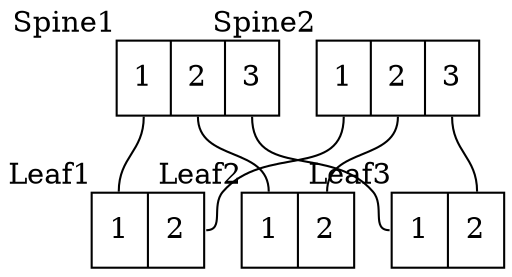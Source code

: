 // Spine-Leaf topology
graph MG {
  node [shape=record]

  Spine1 [label="<1>1|<2>2|<3>3" mac="00:00:00:00:00:11" priority=32768 xlabel=Spine1]
  Spine2 [label="<1>1|<2>2|<3>3" mac="00:00:00:00:00:12" priority=32768 xlabel=Spine2]
  Leaf1 [label="<1>1|<2>2" mac="00:00:00:00:00:21" priority=32768 xlabel=Leaf1]
  Leaf2 [label="<1>1|<2>2" mac="00:00:00:00:00:22" priority=32768 xlabel=Leaf2]
  Leaf3 [label="<1>1|<2>2" mac="00:00:00:00:00:23" priority=32768 xlabel=Leaf3]

  Spine1:1 -- Leaf1:1 [speed=1000];
  Spine1:2 -- Leaf2:1 [speed=1000];
  Spine1:3 -- Leaf3:1 [speed=1000];

  Spine2:1 -- Leaf1:2 [speed=1000];
  Spine2:2 -- Leaf2:2 [speed=1000];
  Spine2:3 -- Leaf3:2 [speed=1000];

}
